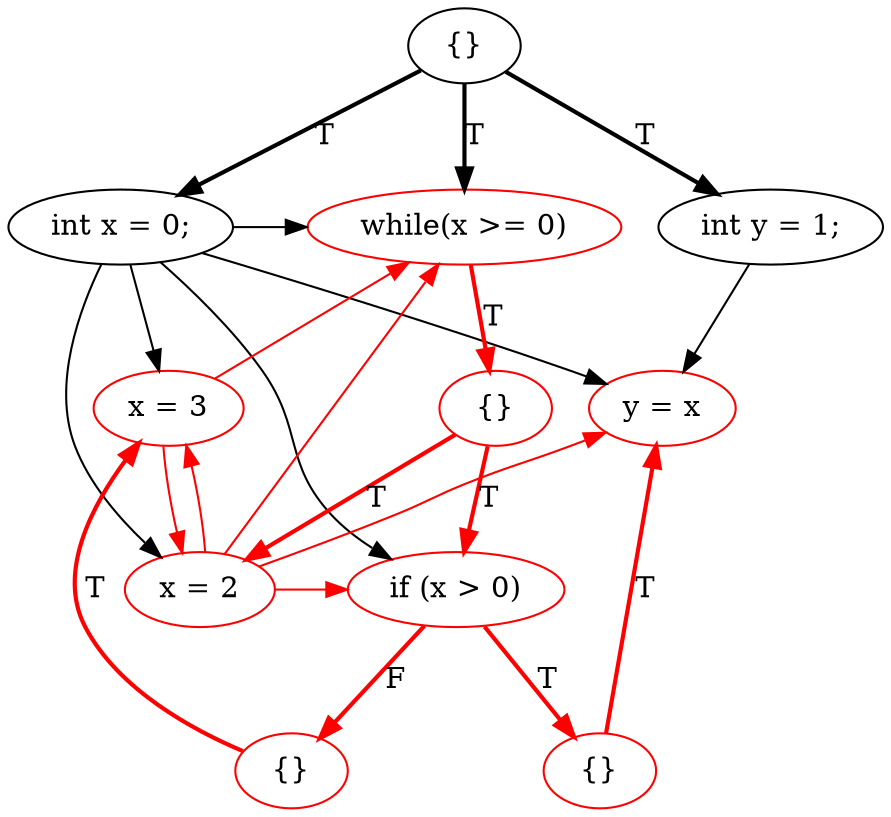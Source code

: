 digraph {
rankdir=TD;
3[label="{}"]; 
3 -> 6[label="T",style=bold];
6[label="int x = 0;"];
6 -> 10;
6 -> 8;
6 -> 4;
6 -> 9;
6 -> 0;
3 -> 7[label="T",style=bold];
7[label="int y = 1;"];
7 -> 9;
3 -> 4[label="T",style=bold];
4[label="while(x >= 0)",color=red]; 
4 -> 5[label="T",style=bold,color=red];
5[label="{}",color=red]; 
5 -> 0[label="T",style=bold,color=red];
0[label="if (x > 0)",color=red]; 
0 -> 1[label="T",style=bold,color=red];
1[label="{}",color=red]; 
1 -> 9[label="T",style=bold,color=red];
9[label="y = x",color=red];
0 -> 2[label="F",style=bold,color=red];
2[label="{}",color=red]; 
2 -> 10[label="T",style=bold,color=red];
10[label="x = 3",color=red];
10 -> 8[color=red];
10 -> 4[color=red];
5 -> 8[label="T",style=bold,color=red];
8[label="x = 2",color=red];
8 -> 10[color=red];
8 -> 4[color=red];
8 -> 9[color=red];
8 -> 0[color=red];
{ rank=same 6 7 4 }{ rank=same 5 }{ rank=same 0 8 }{ rank=same 1 2 }{ rank=same 9 10 }
}